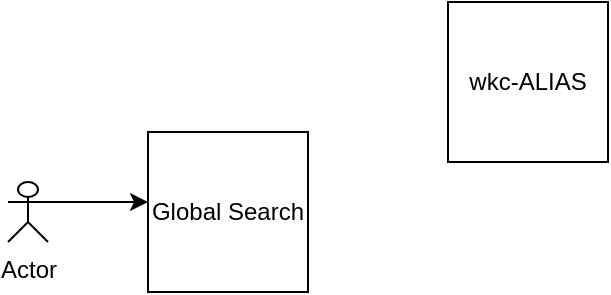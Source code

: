 <mxfile version="21.6.8" type="github">
  <diagram name="Page-1" id="4dP3wZCvv_CMtBE0t0uu">
    <mxGraphModel dx="711" dy="437" grid="1" gridSize="10" guides="1" tooltips="1" connect="1" arrows="1" fold="1" page="1" pageScale="1" pageWidth="850" pageHeight="1100" math="0" shadow="0">
      <root>
        <mxCell id="0" />
        <mxCell id="1" parent="0" />
        <mxCell id="cIVvQxolS53SciqNE1S1-1" value="Actor" style="shape=umlActor;verticalLabelPosition=bottom;verticalAlign=top;html=1;outlineConnect=0;" vertex="1" parent="1">
          <mxGeometry x="200" y="200" width="20" height="30" as="geometry" />
        </mxCell>
        <mxCell id="cIVvQxolS53SciqNE1S1-2" value="Global Search" style="whiteSpace=wrap;html=1;aspect=fixed;" vertex="1" parent="1">
          <mxGeometry x="270" y="175" width="80" height="80" as="geometry" />
        </mxCell>
        <mxCell id="cIVvQxolS53SciqNE1S1-3" value="" style="endArrow=classic;html=1;rounded=0;exitX=1;exitY=0.333;exitDx=0;exitDy=0;exitPerimeter=0;" edge="1" parent="1" source="cIVvQxolS53SciqNE1S1-1">
          <mxGeometry width="50" height="50" relative="1" as="geometry">
            <mxPoint x="340" y="260" as="sourcePoint" />
            <mxPoint x="270" y="210" as="targetPoint" />
          </mxGeometry>
        </mxCell>
        <mxCell id="cIVvQxolS53SciqNE1S1-4" value="wkc-ALIAS" style="whiteSpace=wrap;html=1;aspect=fixed;" vertex="1" parent="1">
          <mxGeometry x="420" y="110" width="80" height="80" as="geometry" />
        </mxCell>
      </root>
    </mxGraphModel>
  </diagram>
</mxfile>
